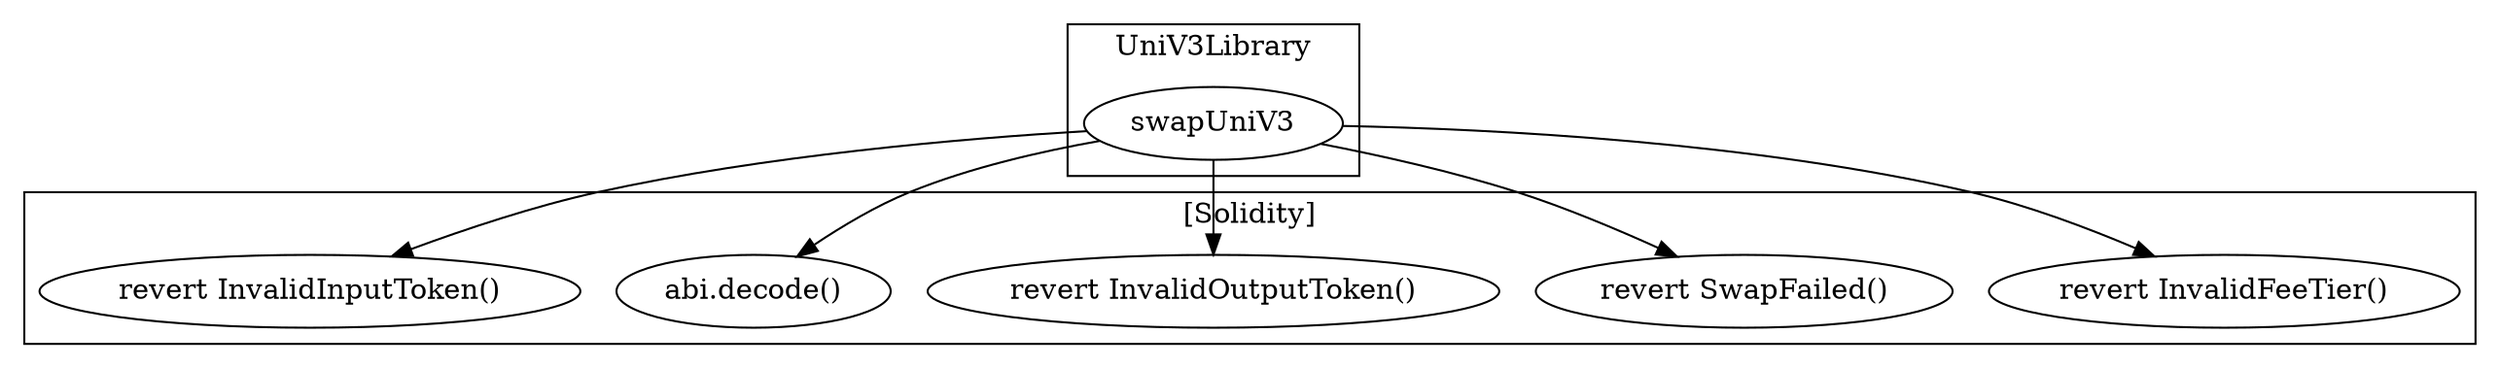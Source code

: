 strict digraph {
subgraph cluster_40428_UniV3Library {
label = "UniV3Library"
"40428_swapUniV3" [label="swapUniV3"]
}subgraph cluster_solidity {
label = "[Solidity]"
"revert InvalidFeeTier()" 
"revert SwapFailed()" 
"revert InvalidOutputToken()" 
"abi.decode()" 
"revert InvalidInputToken()" 
"40428_swapUniV3" -> "revert InvalidInputToken()"
"40428_swapUniV3" -> "revert InvalidOutputToken()"
"40428_swapUniV3" -> "abi.decode()"
"40428_swapUniV3" -> "revert InvalidFeeTier()"
"40428_swapUniV3" -> "revert SwapFailed()"
}
}
